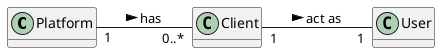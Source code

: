 @startuml
hide methods
left to right direction

class Platform {

}

class Client {

}

class User {}

Platform "1" -- "0..*" Client: has >
Client "1" -- "1" User: act as >

@enduml